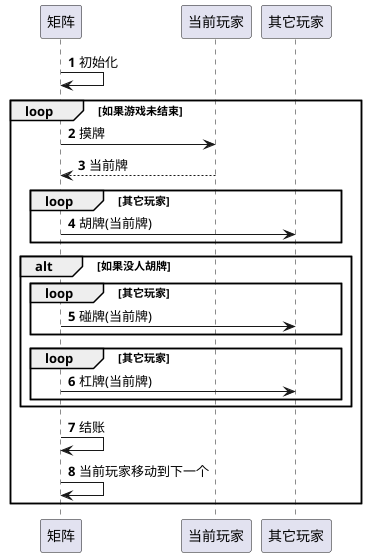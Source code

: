 @startuml
'https://plantuml.com/sequence-diagram

autonumber

矩阵 -> 矩阵 : 初始化
loop 如果游戏未结束
    矩阵 -> 当前玩家: 摸牌
    return 当前牌
    loop 其它玩家
        矩阵 -> 其它玩家: 胡牌(当前牌)
    end
    alt 如果没人胡牌
        loop 其它玩家
            矩阵 -> 其它玩家: 碰牌(当前牌)
        end
        loop 其它玩家
            矩阵 -> 其它玩家: 杠牌(当前牌)
        end
    end
    矩阵 -> 矩阵 : 结账
    矩阵 -> 矩阵 : 当前玩家移动到下一个
end

@enduml